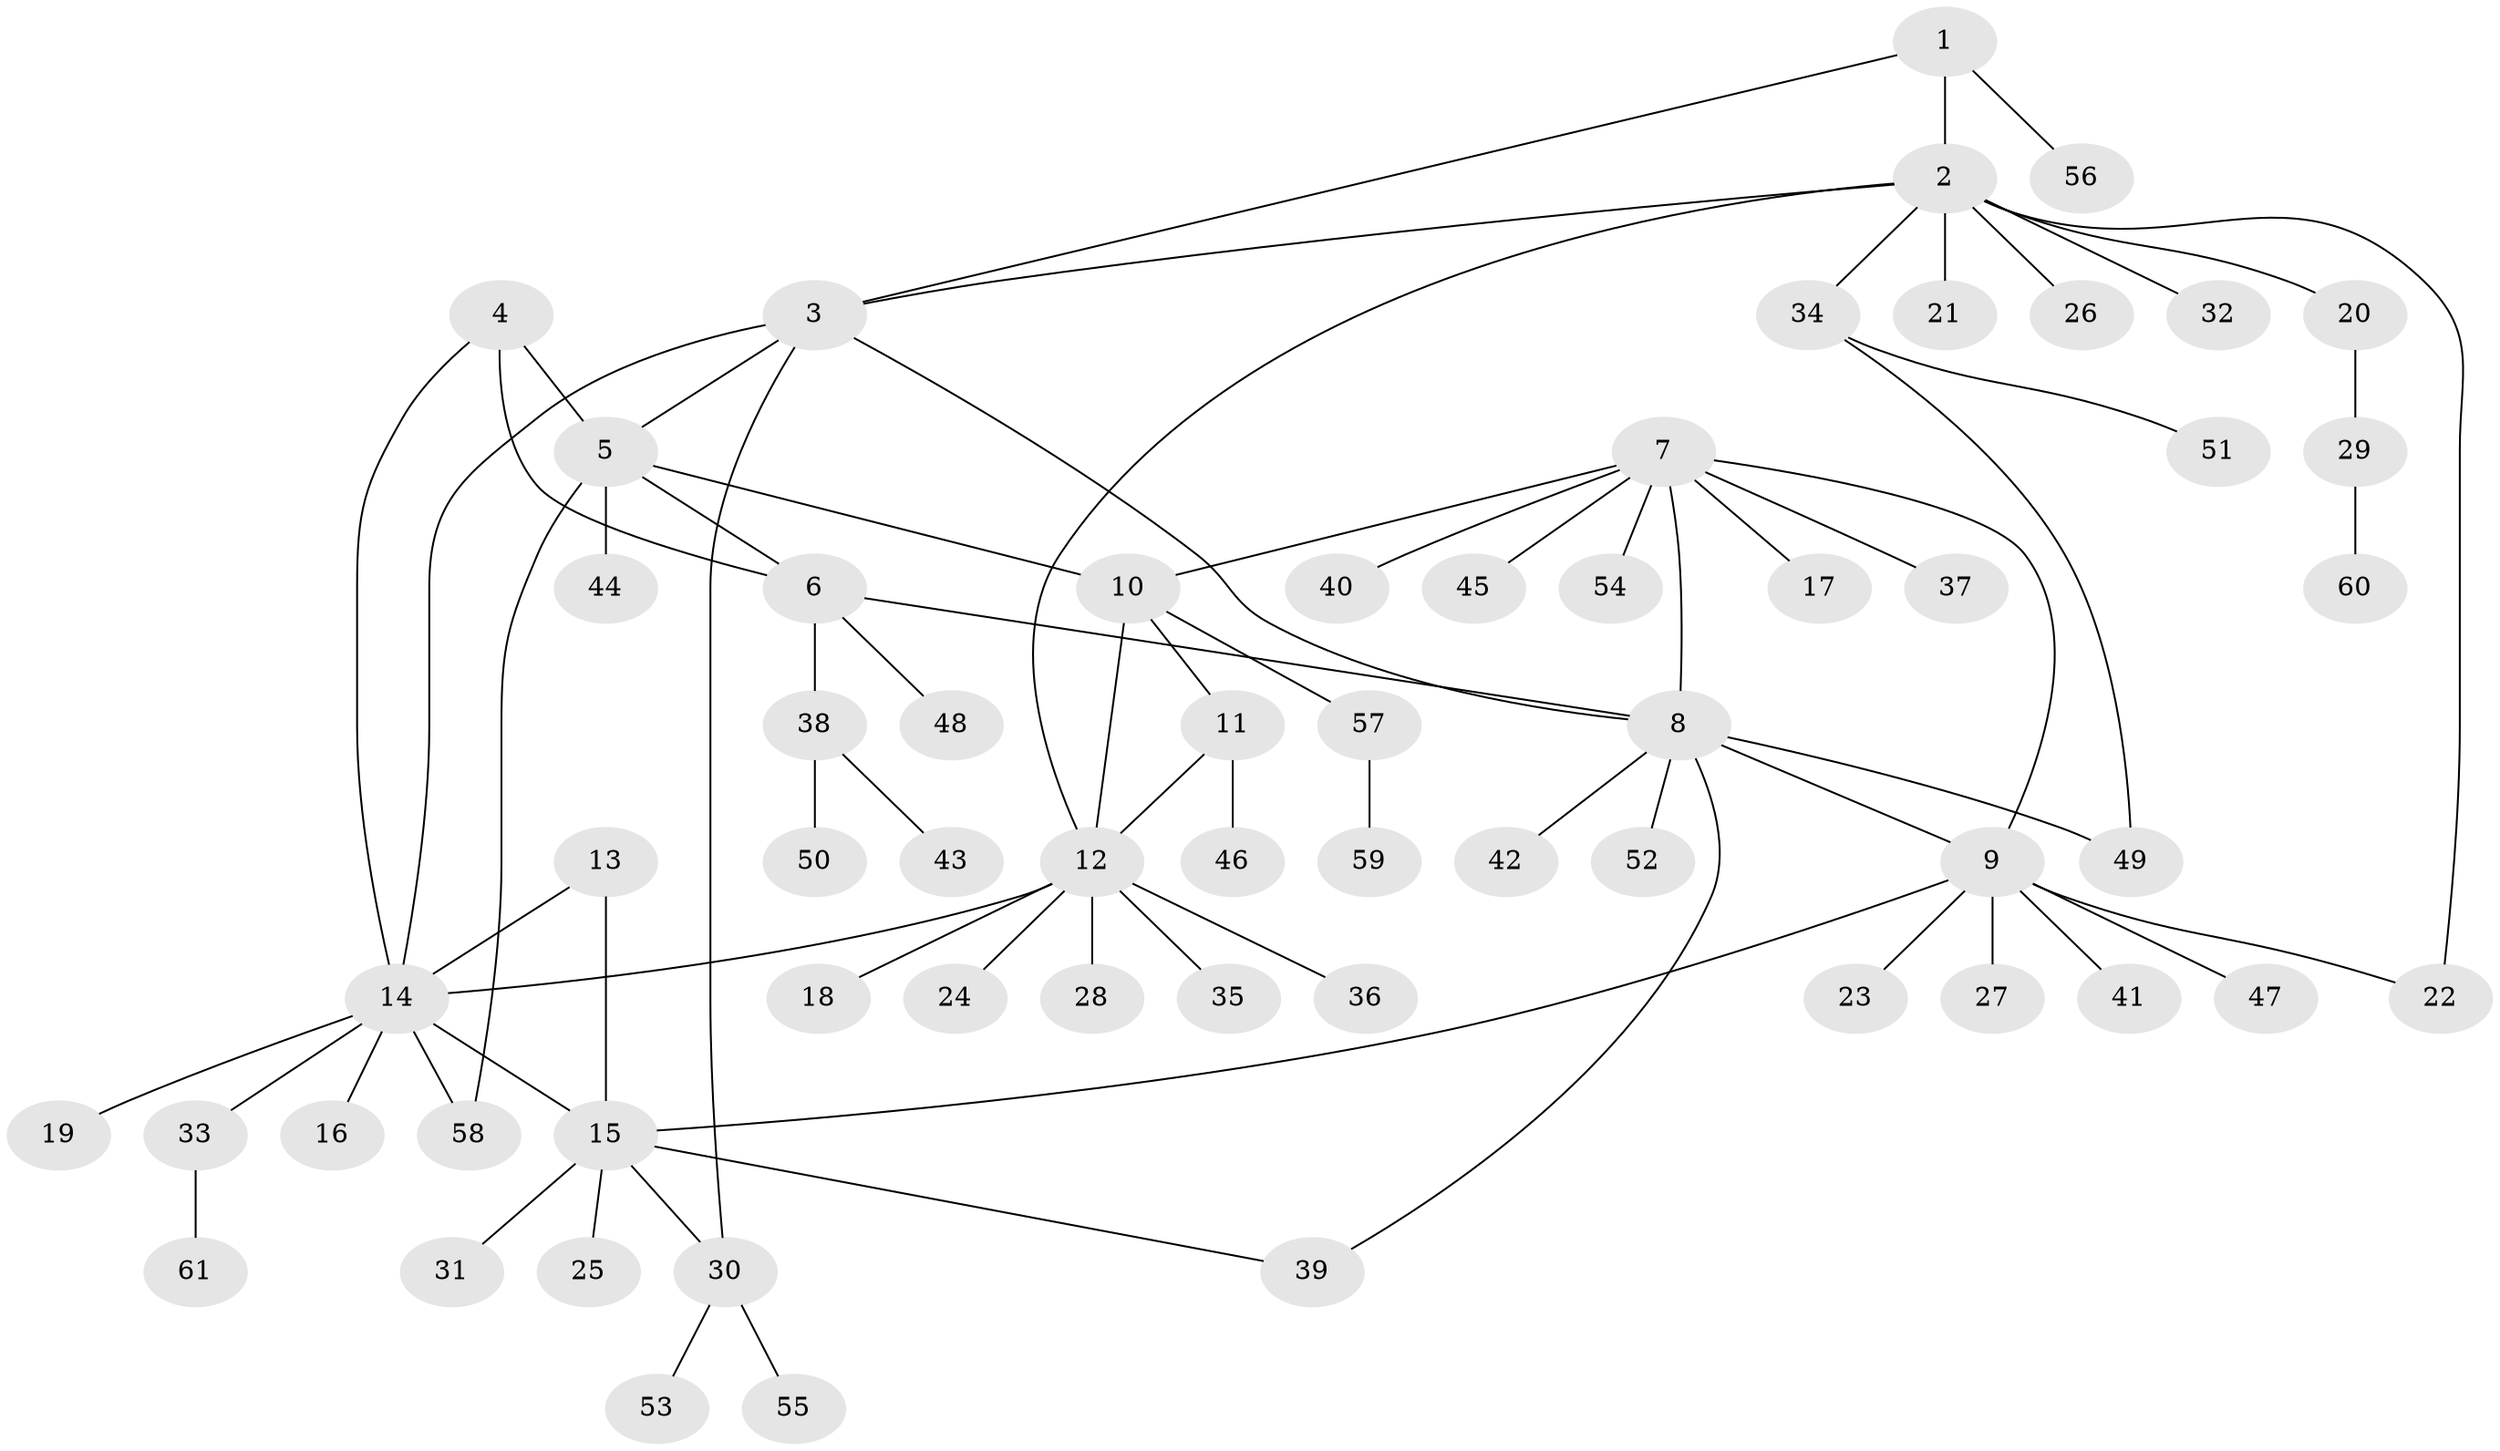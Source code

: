 // Generated by graph-tools (version 1.1) at 2025/37/03/09/25 02:37:21]
// undirected, 61 vertices, 76 edges
graph export_dot {
graph [start="1"]
  node [color=gray90,style=filled];
  1;
  2;
  3;
  4;
  5;
  6;
  7;
  8;
  9;
  10;
  11;
  12;
  13;
  14;
  15;
  16;
  17;
  18;
  19;
  20;
  21;
  22;
  23;
  24;
  25;
  26;
  27;
  28;
  29;
  30;
  31;
  32;
  33;
  34;
  35;
  36;
  37;
  38;
  39;
  40;
  41;
  42;
  43;
  44;
  45;
  46;
  47;
  48;
  49;
  50;
  51;
  52;
  53;
  54;
  55;
  56;
  57;
  58;
  59;
  60;
  61;
  1 -- 2;
  1 -- 3;
  1 -- 56;
  2 -- 3;
  2 -- 12;
  2 -- 20;
  2 -- 21;
  2 -- 22;
  2 -- 26;
  2 -- 32;
  2 -- 34;
  3 -- 5;
  3 -- 8;
  3 -- 14;
  3 -- 30;
  4 -- 5;
  4 -- 6;
  4 -- 14;
  5 -- 6;
  5 -- 10;
  5 -- 44;
  5 -- 58;
  6 -- 8;
  6 -- 38;
  6 -- 48;
  7 -- 8;
  7 -- 9;
  7 -- 10;
  7 -- 17;
  7 -- 37;
  7 -- 40;
  7 -- 45;
  7 -- 54;
  8 -- 9;
  8 -- 39;
  8 -- 42;
  8 -- 49;
  8 -- 52;
  9 -- 15;
  9 -- 22;
  9 -- 23;
  9 -- 27;
  9 -- 41;
  9 -- 47;
  10 -- 11;
  10 -- 12;
  10 -- 57;
  11 -- 12;
  11 -- 46;
  12 -- 14;
  12 -- 18;
  12 -- 24;
  12 -- 28;
  12 -- 35;
  12 -- 36;
  13 -- 14;
  13 -- 15;
  14 -- 15;
  14 -- 16;
  14 -- 19;
  14 -- 33;
  14 -- 58;
  15 -- 25;
  15 -- 30;
  15 -- 31;
  15 -- 39;
  20 -- 29;
  29 -- 60;
  30 -- 53;
  30 -- 55;
  33 -- 61;
  34 -- 49;
  34 -- 51;
  38 -- 43;
  38 -- 50;
  57 -- 59;
}
